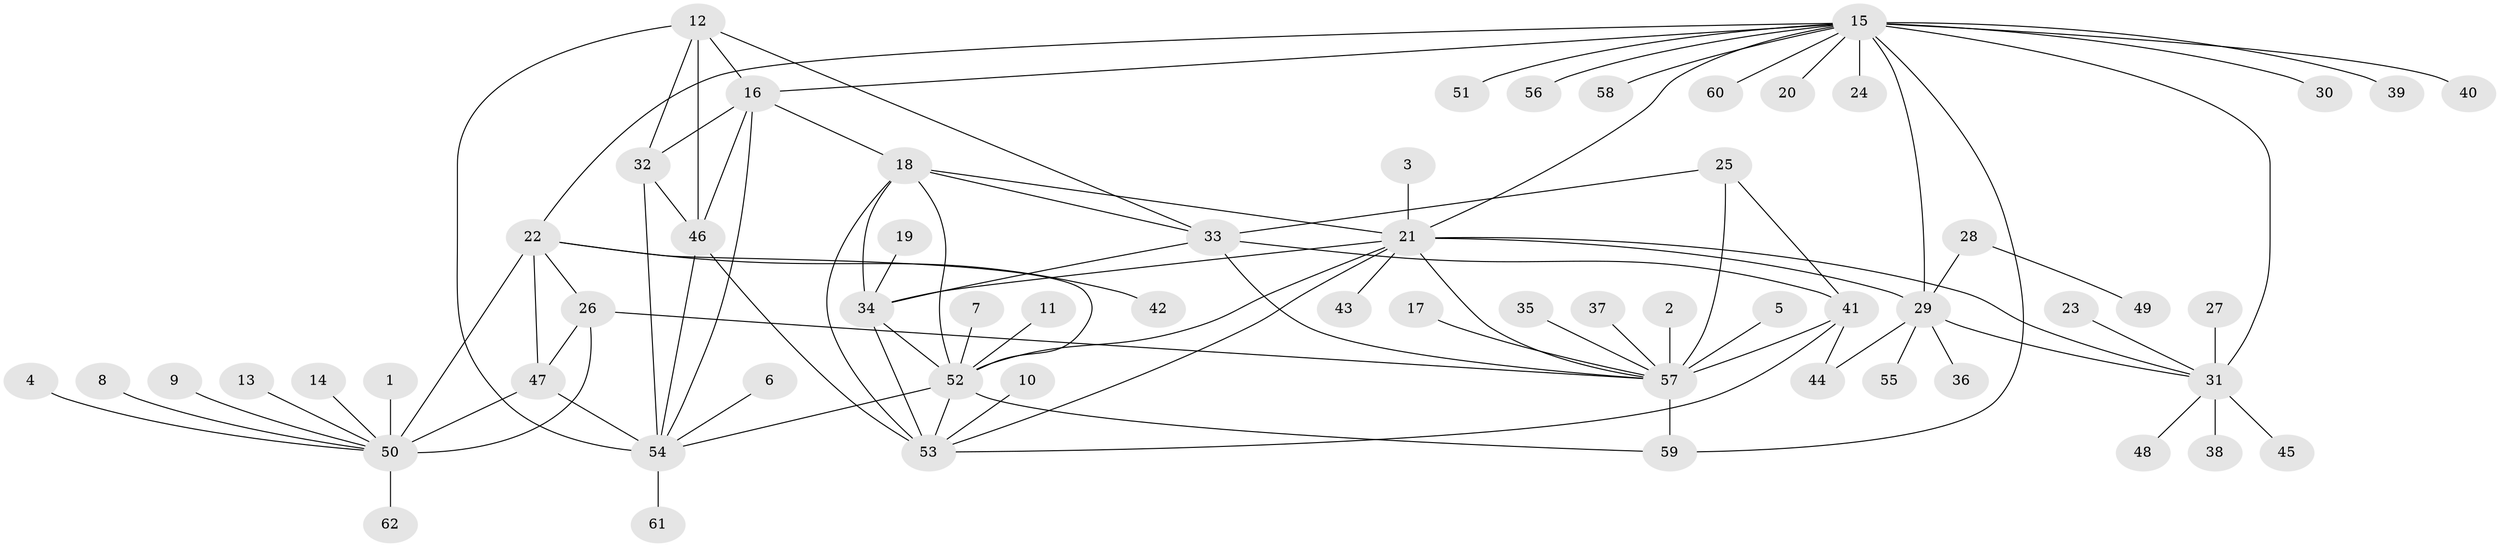 // original degree distribution, {10: 0.032520325203252036, 12: 0.016260162601626018, 9: 0.024390243902439025, 8: 0.056910569105691054, 6: 0.056910569105691054, 7: 0.04065040650406504, 13: 0.016260162601626018, 1: 0.5934959349593496, 2: 0.12195121951219512, 5: 0.008130081300813009, 3: 0.032520325203252036}
// Generated by graph-tools (version 1.1) at 2025/26/03/09/25 03:26:37]
// undirected, 62 vertices, 95 edges
graph export_dot {
graph [start="1"]
  node [color=gray90,style=filled];
  1;
  2;
  3;
  4;
  5;
  6;
  7;
  8;
  9;
  10;
  11;
  12;
  13;
  14;
  15;
  16;
  17;
  18;
  19;
  20;
  21;
  22;
  23;
  24;
  25;
  26;
  27;
  28;
  29;
  30;
  31;
  32;
  33;
  34;
  35;
  36;
  37;
  38;
  39;
  40;
  41;
  42;
  43;
  44;
  45;
  46;
  47;
  48;
  49;
  50;
  51;
  52;
  53;
  54;
  55;
  56;
  57;
  58;
  59;
  60;
  61;
  62;
  1 -- 50 [weight=1.0];
  2 -- 57 [weight=1.0];
  3 -- 21 [weight=1.0];
  4 -- 50 [weight=1.0];
  5 -- 57 [weight=1.0];
  6 -- 54 [weight=1.0];
  7 -- 52 [weight=1.0];
  8 -- 50 [weight=1.0];
  9 -- 50 [weight=1.0];
  10 -- 53 [weight=1.0];
  11 -- 52 [weight=1.0];
  12 -- 16 [weight=2.0];
  12 -- 32 [weight=2.0];
  12 -- 33 [weight=1.0];
  12 -- 46 [weight=2.0];
  12 -- 54 [weight=2.0];
  13 -- 50 [weight=1.0];
  14 -- 50 [weight=1.0];
  15 -- 16 [weight=1.0];
  15 -- 20 [weight=1.0];
  15 -- 21 [weight=3.0];
  15 -- 22 [weight=1.0];
  15 -- 24 [weight=1.0];
  15 -- 29 [weight=3.0];
  15 -- 30 [weight=1.0];
  15 -- 31 [weight=3.0];
  15 -- 39 [weight=1.0];
  15 -- 40 [weight=1.0];
  15 -- 51 [weight=1.0];
  15 -- 56 [weight=1.0];
  15 -- 58 [weight=1.0];
  15 -- 59 [weight=1.0];
  15 -- 60 [weight=1.0];
  16 -- 18 [weight=1.0];
  16 -- 32 [weight=1.0];
  16 -- 46 [weight=1.0];
  16 -- 54 [weight=1.0];
  17 -- 57 [weight=1.0];
  18 -- 21 [weight=2.0];
  18 -- 33 [weight=1.0];
  18 -- 34 [weight=2.0];
  18 -- 52 [weight=2.0];
  18 -- 53 [weight=2.0];
  19 -- 34 [weight=1.0];
  21 -- 29 [weight=1.0];
  21 -- 31 [weight=1.0];
  21 -- 34 [weight=1.0];
  21 -- 43 [weight=1.0];
  21 -- 52 [weight=1.0];
  21 -- 53 [weight=1.0];
  21 -- 57 [weight=1.0];
  22 -- 26 [weight=2.0];
  22 -- 42 [weight=1.0];
  22 -- 47 [weight=4.0];
  22 -- 50 [weight=2.0];
  22 -- 52 [weight=1.0];
  23 -- 31 [weight=1.0];
  25 -- 33 [weight=1.0];
  25 -- 41 [weight=2.0];
  25 -- 57 [weight=2.0];
  26 -- 47 [weight=2.0];
  26 -- 50 [weight=1.0];
  26 -- 57 [weight=1.0];
  27 -- 31 [weight=1.0];
  28 -- 29 [weight=1.0];
  28 -- 49 [weight=1.0];
  29 -- 31 [weight=1.0];
  29 -- 36 [weight=1.0];
  29 -- 44 [weight=1.0];
  29 -- 55 [weight=1.0];
  31 -- 38 [weight=1.0];
  31 -- 45 [weight=1.0];
  31 -- 48 [weight=1.0];
  32 -- 46 [weight=1.0];
  32 -- 54 [weight=1.0];
  33 -- 34 [weight=1.0];
  33 -- 41 [weight=2.0];
  33 -- 57 [weight=2.0];
  34 -- 52 [weight=1.0];
  34 -- 53 [weight=1.0];
  35 -- 57 [weight=1.0];
  37 -- 57 [weight=1.0];
  41 -- 44 [weight=1.0];
  41 -- 53 [weight=1.0];
  41 -- 57 [weight=4.0];
  46 -- 53 [weight=1.0];
  46 -- 54 [weight=1.0];
  47 -- 50 [weight=2.0];
  47 -- 54 [weight=1.0];
  50 -- 62 [weight=1.0];
  52 -- 53 [weight=1.0];
  52 -- 54 [weight=1.0];
  52 -- 59 [weight=1.0];
  54 -- 61 [weight=1.0];
  57 -- 59 [weight=1.0];
}
